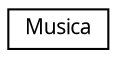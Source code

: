 digraph G
{
  edge [fontname="FreeSans.ttf",fontsize="10",labelfontname="FreeSans.ttf",labelfontsize="10"];
  node [fontname="FreeSans.ttf",fontsize="10",shape=record];
  rankdir=LR;
  Node1 [label="Musica",height=0.2,width=0.4,color="black", fillcolor="white", style="filled",URL="$classMusica.html",tooltip="Clase que representa una pista de música que puede ser reproducida en la consola Nintendo Wii..."];
}
